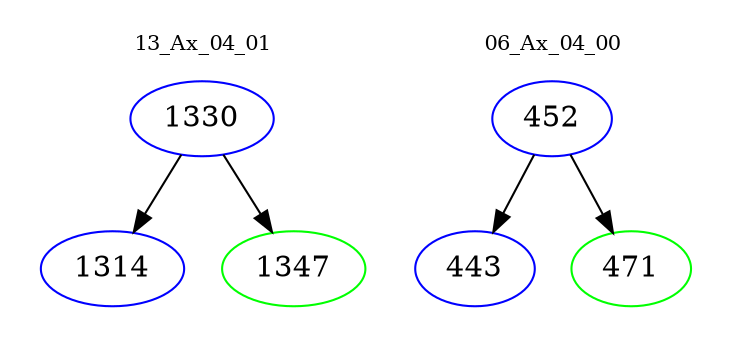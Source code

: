 digraph{
subgraph cluster_0 {
color = white
label = "13_Ax_04_01";
fontsize=10;
T0_1330 [label="1330", color="blue"]
T0_1330 -> T0_1314 [color="black"]
T0_1314 [label="1314", color="blue"]
T0_1330 -> T0_1347 [color="black"]
T0_1347 [label="1347", color="green"]
}
subgraph cluster_1 {
color = white
label = "06_Ax_04_00";
fontsize=10;
T1_452 [label="452", color="blue"]
T1_452 -> T1_443 [color="black"]
T1_443 [label="443", color="blue"]
T1_452 -> T1_471 [color="black"]
T1_471 [label="471", color="green"]
}
}
